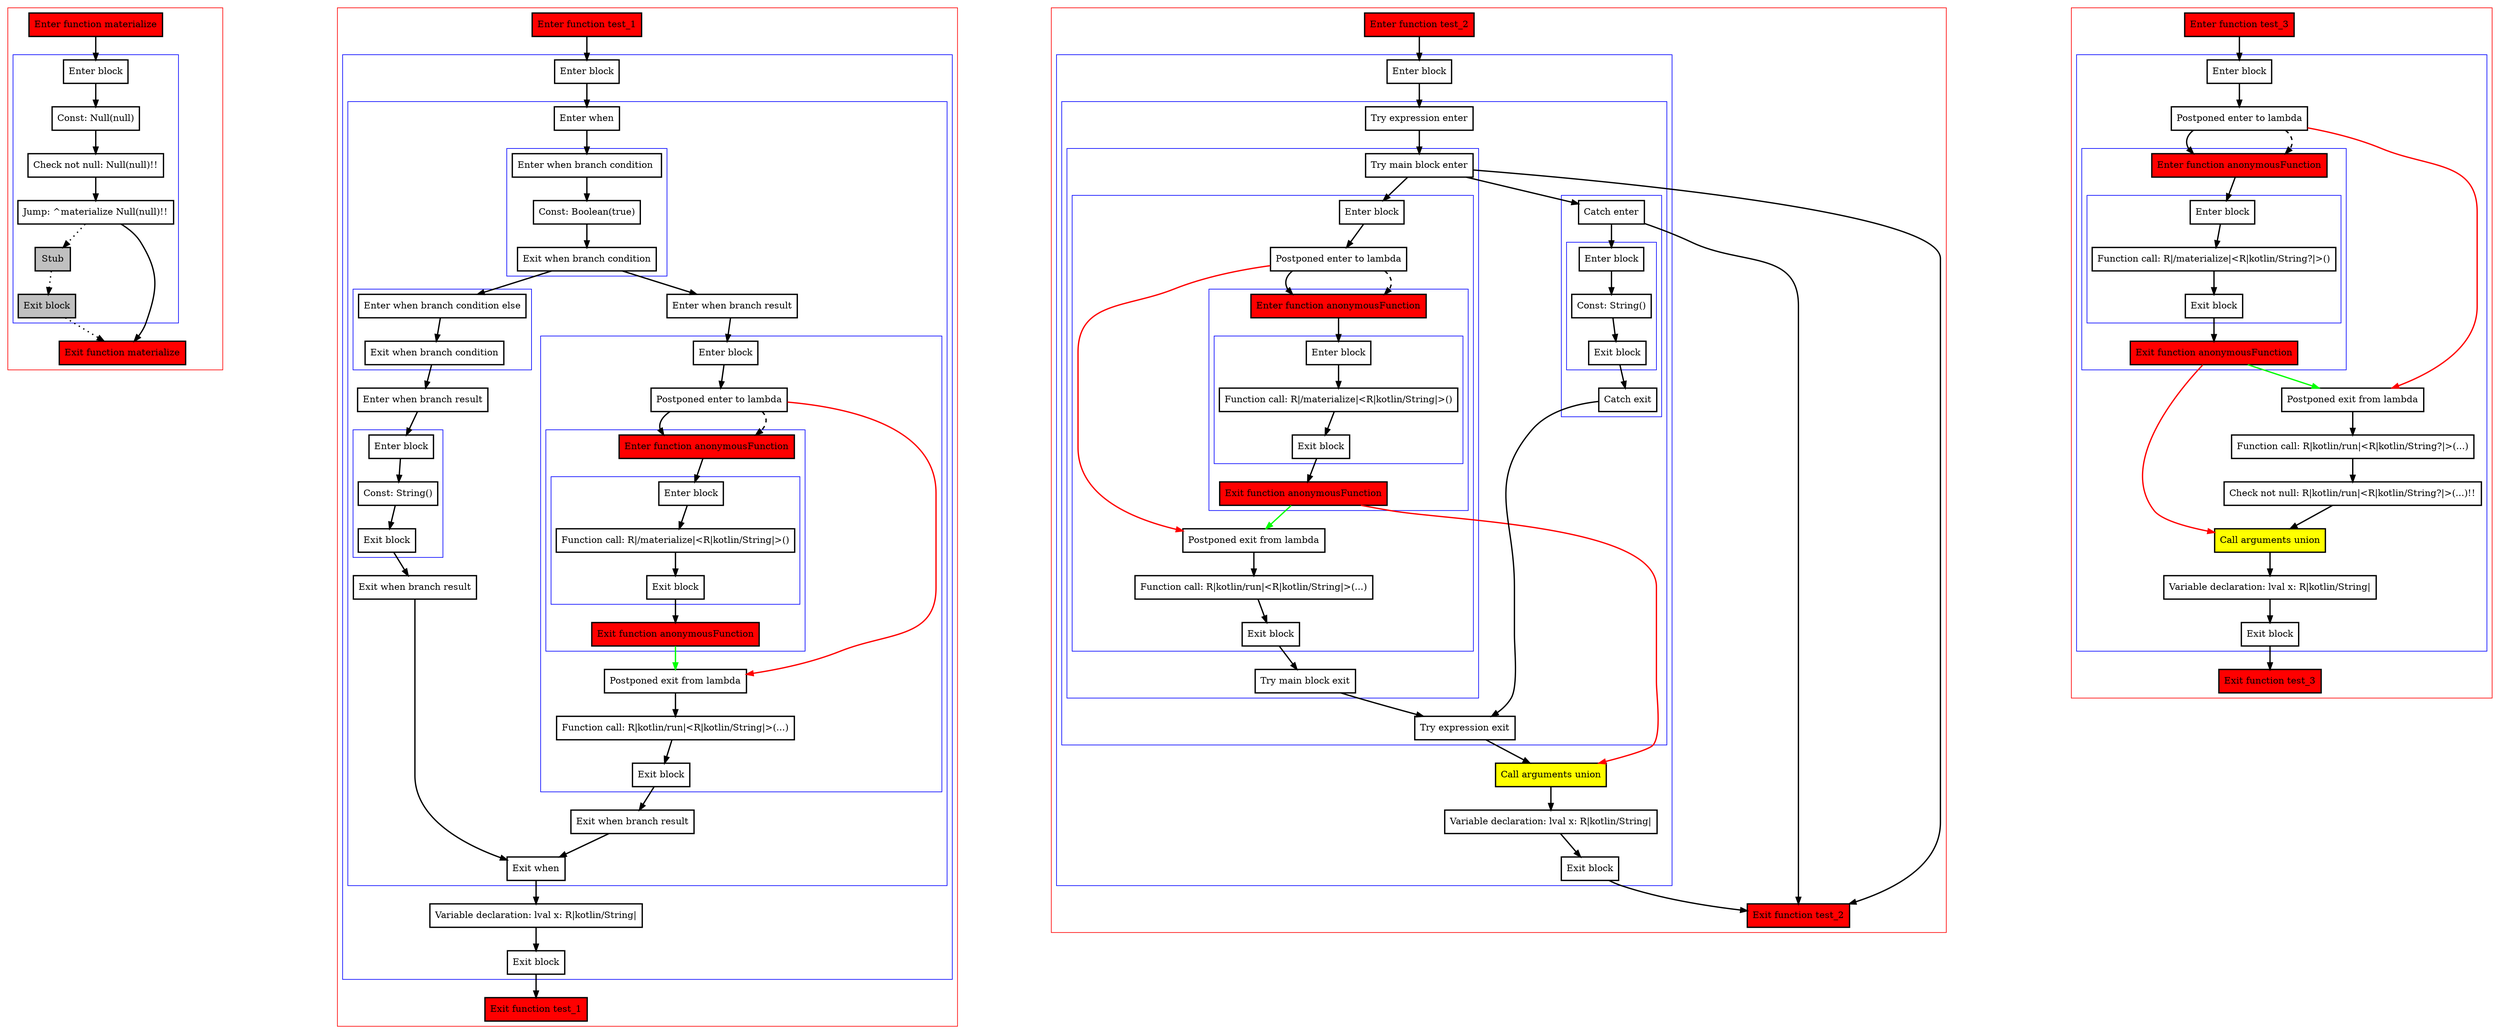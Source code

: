 digraph inplaceLambdaInControlFlowExpressions_kt {
    graph [nodesep=3]
    node [shape=box penwidth=2]
    edge [penwidth=2]

    subgraph cluster_0 {
        color=red
        0 [label="Enter function materialize" style="filled" fillcolor=red];
        subgraph cluster_1 {
            color=blue
            1 [label="Enter block"];
            2 [label="Const: Null(null)"];
            3 [label="Check not null: Null(null)!!"];
            4 [label="Jump: ^materialize Null(null)!!"];
            5 [label="Stub" style="filled" fillcolor=gray];
            6 [label="Exit block" style="filled" fillcolor=gray];
        }
        7 [label="Exit function materialize" style="filled" fillcolor=red];
    }
    0 -> {1};
    1 -> {2};
    2 -> {3};
    3 -> {4};
    4 -> {7};
    4 -> {5} [style=dotted];
    5 -> {6} [style=dotted];
    6 -> {7} [style=dotted];

    subgraph cluster_2 {
        color=red
        8 [label="Enter function test_1" style="filled" fillcolor=red];
        subgraph cluster_3 {
            color=blue
            9 [label="Enter block"];
            subgraph cluster_4 {
                color=blue
                10 [label="Enter when"];
                subgraph cluster_5 {
                    color=blue
                    11 [label="Enter when branch condition "];
                    12 [label="Const: Boolean(true)"];
                    13 [label="Exit when branch condition"];
                }
                subgraph cluster_6 {
                    color=blue
                    14 [label="Enter when branch condition else"];
                    15 [label="Exit when branch condition"];
                }
                16 [label="Enter when branch result"];
                subgraph cluster_7 {
                    color=blue
                    17 [label="Enter block"];
                    18 [label="Const: String()"];
                    19 [label="Exit block"];
                }
                20 [label="Exit when branch result"];
                21 [label="Enter when branch result"];
                subgraph cluster_8 {
                    color=blue
                    22 [label="Enter block"];
                    23 [label="Postponed enter to lambda"];
                    subgraph cluster_9 {
                        color=blue
                        32 [label="Enter function anonymousFunction" style="filled" fillcolor=red];
                        subgraph cluster_10 {
                            color=blue
                            33 [label="Enter block"];
                            34 [label="Function call: R|/materialize|<R|kotlin/String|>()"];
                            35 [label="Exit block"];
                        }
                        36 [label="Exit function anonymousFunction" style="filled" fillcolor=red];
                    }
                    24 [label="Postponed exit from lambda"];
                    25 [label="Function call: R|kotlin/run|<R|kotlin/String|>(...)"];
                    26 [label="Exit block"];
                }
                27 [label="Exit when branch result"];
                28 [label="Exit when"];
            }
            29 [label="Variable declaration: lval x: R|kotlin/String|"];
            30 [label="Exit block"];
        }
        31 [label="Exit function test_1" style="filled" fillcolor=red];
    }
    8 -> {9};
    9 -> {10};
    10 -> {11};
    11 -> {12};
    12 -> {13};
    13 -> {21 14};
    14 -> {15};
    15 -> {16};
    16 -> {17};
    17 -> {18};
    18 -> {19};
    19 -> {20};
    20 -> {28};
    21 -> {22};
    22 -> {23};
    23 -> {32};
    23 -> {24} [color=red];
    23 -> {32} [style=dashed];
    24 -> {25};
    25 -> {26};
    26 -> {27};
    27 -> {28};
    28 -> {29};
    29 -> {30};
    30 -> {31};
    32 -> {33};
    33 -> {34};
    34 -> {35};
    35 -> {36};
    36 -> {24} [color=green];

    subgraph cluster_11 {
        color=red
        37 [label="Enter function test_2" style="filled" fillcolor=red];
        subgraph cluster_12 {
            color=blue
            38 [label="Enter block"];
            subgraph cluster_13 {
                color=blue
                39 [label="Try expression enter"];
                subgraph cluster_14 {
                    color=blue
                    40 [label="Try main block enter"];
                    subgraph cluster_15 {
                        color=blue
                        41 [label="Enter block"];
                        42 [label="Postponed enter to lambda"];
                        subgraph cluster_16 {
                            color=blue
                            57 [label="Enter function anonymousFunction" style="filled" fillcolor=red];
                            subgraph cluster_17 {
                                color=blue
                                58 [label="Enter block"];
                                59 [label="Function call: R|/materialize|<R|kotlin/String|>()"];
                                60 [label="Exit block"];
                            }
                            61 [label="Exit function anonymousFunction" style="filled" fillcolor=red];
                        }
                        43 [label="Postponed exit from lambda"];
                        44 [label="Function call: R|kotlin/run|<R|kotlin/String|>(...)"];
                        45 [label="Exit block"];
                    }
                    46 [label="Try main block exit"];
                }
                subgraph cluster_18 {
                    color=blue
                    47 [label="Catch enter"];
                    subgraph cluster_19 {
                        color=blue
                        48 [label="Enter block"];
                        49 [label="Const: String()"];
                        50 [label="Exit block"];
                    }
                    51 [label="Catch exit"];
                }
                52 [label="Try expression exit"];
            }
            53 [label="Call arguments union" style="filled" fillcolor=yellow];
            54 [label="Variable declaration: lval x: R|kotlin/String|"];
            55 [label="Exit block"];
        }
        56 [label="Exit function test_2" style="filled" fillcolor=red];
    }
    37 -> {38};
    38 -> {39};
    39 -> {40};
    40 -> {56 47 41};
    41 -> {42};
    42 -> {57};
    42 -> {43} [color=red];
    42 -> {57} [style=dashed];
    43 -> {44};
    44 -> {45};
    45 -> {46};
    46 -> {52};
    47 -> {56 48};
    48 -> {49};
    49 -> {50};
    50 -> {51};
    51 -> {52};
    52 -> {53};
    53 -> {54};
    54 -> {55};
    55 -> {56};
    57 -> {58};
    58 -> {59};
    59 -> {60};
    60 -> {61};
    61 -> {53} [color=red];
    61 -> {43} [color=green];

    subgraph cluster_20 {
        color=red
        62 [label="Enter function test_3" style="filled" fillcolor=red];
        subgraph cluster_21 {
            color=blue
            63 [label="Enter block"];
            64 [label="Postponed enter to lambda"];
            subgraph cluster_22 {
                color=blue
                72 [label="Enter function anonymousFunction" style="filled" fillcolor=red];
                subgraph cluster_23 {
                    color=blue
                    73 [label="Enter block"];
                    74 [label="Function call: R|/materialize|<R|kotlin/String?|>()"];
                    75 [label="Exit block"];
                }
                76 [label="Exit function anonymousFunction" style="filled" fillcolor=red];
            }
            65 [label="Postponed exit from lambda"];
            66 [label="Function call: R|kotlin/run|<R|kotlin/String?|>(...)"];
            67 [label="Check not null: R|kotlin/run|<R|kotlin/String?|>(...)!!"];
            68 [label="Call arguments union" style="filled" fillcolor=yellow];
            69 [label="Variable declaration: lval x: R|kotlin/String|"];
            70 [label="Exit block"];
        }
        71 [label="Exit function test_3" style="filled" fillcolor=red];
    }
    62 -> {63};
    63 -> {64};
    64 -> {72};
    64 -> {65} [color=red];
    64 -> {72} [style=dashed];
    65 -> {66};
    66 -> {67};
    67 -> {68};
    68 -> {69};
    69 -> {70};
    70 -> {71};
    72 -> {73};
    73 -> {74};
    74 -> {75};
    75 -> {76};
    76 -> {68} [color=red];
    76 -> {65} [color=green];

}
